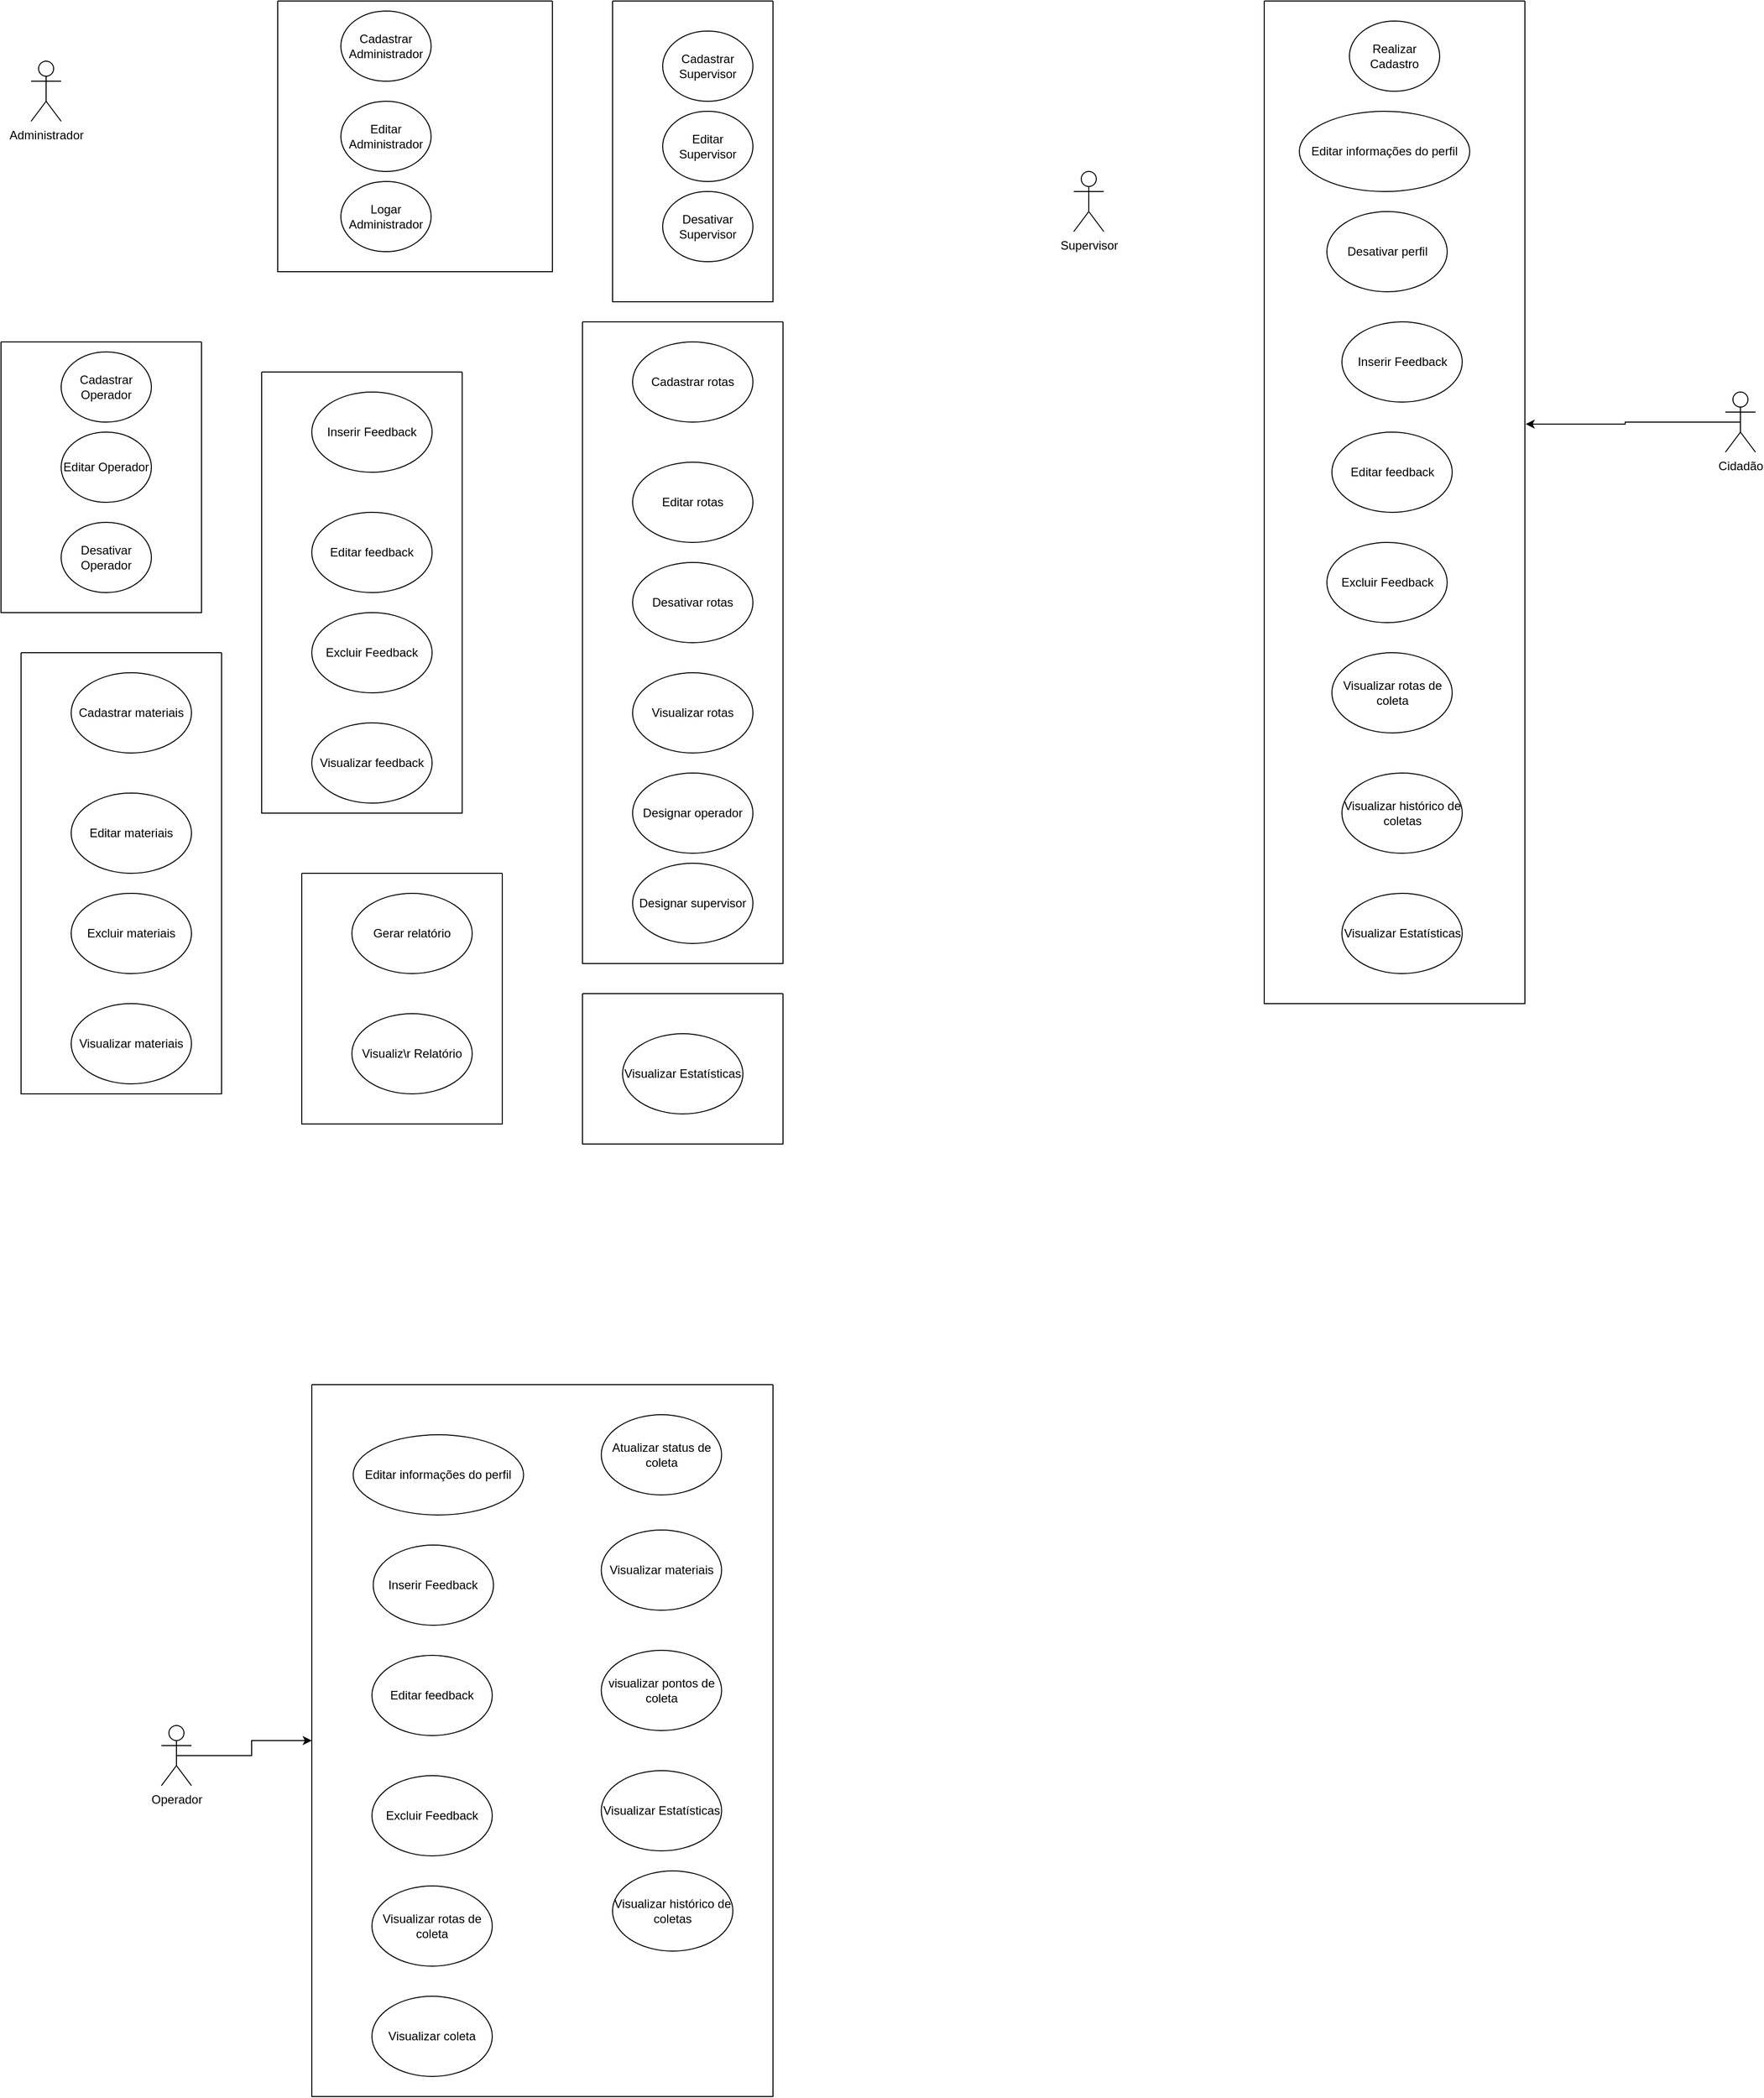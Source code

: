 <mxfile version="24.8.3">
  <diagram name="Página-1" id="-hNQNOBoWdc49GFBCAFE">
    <mxGraphModel dx="1600" dy="851" grid="1" gridSize="10" guides="1" tooltips="1" connect="1" arrows="1" fold="1" page="1" pageScale="1" pageWidth="3300" pageHeight="4681" math="0" shadow="0">
      <root>
        <mxCell id="0" />
        <mxCell id="1" parent="0" />
        <mxCell id="eNu-A9OQDc99dVDA0O8h-1" value="Administrador" style="shape=umlActor;verticalLabelPosition=bottom;verticalAlign=top;html=1;outlineConnect=0;" parent="1" vertex="1">
          <mxGeometry x="60" y="70" width="30" height="60" as="geometry" />
        </mxCell>
        <mxCell id="eNu-A9OQDc99dVDA0O8h-3" value="Cidadão" style="shape=umlActor;verticalLabelPosition=bottom;verticalAlign=top;html=1;outlineConnect=0;" parent="1" vertex="1">
          <mxGeometry x="1750" y="400" width="30" height="60" as="geometry" />
        </mxCell>
        <mxCell id="vZEjTpDBOFY25wOexT_T-3" value="Cadastrar Supervisor" style="ellipse;whiteSpace=wrap;html=1;" parent="1" vertex="1">
          <mxGeometry x="690" y="40" width="90" height="70" as="geometry" />
        </mxCell>
        <mxCell id="vZEjTpDBOFY25wOexT_T-10" value="Editar Supervisor" style="ellipse;whiteSpace=wrap;html=1;" parent="1" vertex="1">
          <mxGeometry x="690" y="120" width="90" height="70" as="geometry" />
        </mxCell>
        <mxCell id="vZEjTpDBOFY25wOexT_T-11" value="Desativar Supervisor" style="ellipse;whiteSpace=wrap;html=1;" parent="1" vertex="1">
          <mxGeometry x="690" y="200" width="90" height="70" as="geometry" />
        </mxCell>
        <mxCell id="vZEjTpDBOFY25wOexT_T-14" value="" style="swimlane;startSize=0;" parent="1" vertex="1">
          <mxGeometry x="306" y="10" width="274" height="270" as="geometry" />
        </mxCell>
        <mxCell id="vZEjTpDBOFY25wOexT_T-8" value="Logar Administrador" style="ellipse;whiteSpace=wrap;html=1;" parent="vZEjTpDBOFY25wOexT_T-14" vertex="1">
          <mxGeometry x="63" y="180" width="90" height="70" as="geometry" />
        </mxCell>
        <mxCell id="vZEjTpDBOFY25wOexT_T-6" value="Editar Administrador" style="ellipse;whiteSpace=wrap;html=1;" parent="vZEjTpDBOFY25wOexT_T-14" vertex="1">
          <mxGeometry x="63" y="100" width="90" height="70" as="geometry" />
        </mxCell>
        <mxCell id="vZEjTpDBOFY25wOexT_T-1" value="Cadastrar Administrador" style="ellipse;whiteSpace=wrap;html=1;" parent="vZEjTpDBOFY25wOexT_T-14" vertex="1">
          <mxGeometry x="63" y="10" width="90" height="70" as="geometry" />
        </mxCell>
        <mxCell id="vZEjTpDBOFY25wOexT_T-17" value="" style="swimlane;startSize=0;" parent="1" vertex="1">
          <mxGeometry x="30" y="350" width="200" height="270" as="geometry" />
        </mxCell>
        <mxCell id="vZEjTpDBOFY25wOexT_T-12" value="Desativar Operador" style="ellipse;whiteSpace=wrap;html=1;" parent="vZEjTpDBOFY25wOexT_T-17" vertex="1">
          <mxGeometry x="60" y="180" width="90" height="70" as="geometry" />
        </mxCell>
        <mxCell id="vZEjTpDBOFY25wOexT_T-9" value="Editar Operador" style="ellipse;whiteSpace=wrap;html=1;" parent="vZEjTpDBOFY25wOexT_T-17" vertex="1">
          <mxGeometry x="60" y="90" width="90" height="70" as="geometry" />
        </mxCell>
        <mxCell id="vZEjTpDBOFY25wOexT_T-2" value="Cadastrar Operador" style="ellipse;whiteSpace=wrap;html=1;" parent="vZEjTpDBOFY25wOexT_T-17" vertex="1">
          <mxGeometry x="60" y="10" width="90" height="70" as="geometry" />
        </mxCell>
        <mxCell id="nr1bMBN_gZwiYWZxmawI-7" value="Inserir Feedback" style="ellipse;whiteSpace=wrap;html=1;" vertex="1" parent="1">
          <mxGeometry x="340" y="400" width="120" height="80" as="geometry" />
        </mxCell>
        <mxCell id="nr1bMBN_gZwiYWZxmawI-8" value="Editar feedback" style="ellipse;whiteSpace=wrap;html=1;" vertex="1" parent="1">
          <mxGeometry x="340" y="520" width="120" height="80" as="geometry" />
        </mxCell>
        <mxCell id="nr1bMBN_gZwiYWZxmawI-9" value="Excluir Feedback" style="ellipse;whiteSpace=wrap;html=1;" vertex="1" parent="1">
          <mxGeometry x="340" y="620" width="120" height="80" as="geometry" />
        </mxCell>
        <mxCell id="nr1bMBN_gZwiYWZxmawI-11" value="" style="swimlane;startSize=0;" vertex="1" parent="1">
          <mxGeometry x="1290" y="10" width="260" height="1000" as="geometry" />
        </mxCell>
        <mxCell id="vZEjTpDBOFY25wOexT_T-4" value="Realizar Cadastro" style="ellipse;whiteSpace=wrap;html=1;" parent="nr1bMBN_gZwiYWZxmawI-11" vertex="1">
          <mxGeometry x="85" y="20" width="90" height="70" as="geometry" />
        </mxCell>
        <mxCell id="nr1bMBN_gZwiYWZxmawI-3" value="Inserir Feedback" style="ellipse;whiteSpace=wrap;html=1;" vertex="1" parent="nr1bMBN_gZwiYWZxmawI-11">
          <mxGeometry x="77.5" y="320" width="120" height="80" as="geometry" />
        </mxCell>
        <mxCell id="nr1bMBN_gZwiYWZxmawI-4" value="Visualizar rotas de coleta" style="ellipse;whiteSpace=wrap;html=1;" vertex="1" parent="nr1bMBN_gZwiYWZxmawI-11">
          <mxGeometry x="67.5" y="650" width="120" height="80" as="geometry" />
        </mxCell>
        <mxCell id="nr1bMBN_gZwiYWZxmawI-6" value="Excluir Feedback" style="ellipse;whiteSpace=wrap;html=1;" vertex="1" parent="nr1bMBN_gZwiYWZxmawI-11">
          <mxGeometry x="62.5" y="540" width="120" height="80" as="geometry" />
        </mxCell>
        <mxCell id="nr1bMBN_gZwiYWZxmawI-5" value="Editar feedback" style="ellipse;whiteSpace=wrap;html=1;" vertex="1" parent="nr1bMBN_gZwiYWZxmawI-11">
          <mxGeometry x="67.5" y="430" width="120" height="80" as="geometry" />
        </mxCell>
        <mxCell id="nr1bMBN_gZwiYWZxmawI-45" value="Editar informações do perfil" style="ellipse;whiteSpace=wrap;html=1;" vertex="1" parent="nr1bMBN_gZwiYWZxmawI-11">
          <mxGeometry x="35" y="110" width="170" height="80" as="geometry" />
        </mxCell>
        <mxCell id="nr1bMBN_gZwiYWZxmawI-46" value="Desativar perfil" style="ellipse;whiteSpace=wrap;html=1;" vertex="1" parent="nr1bMBN_gZwiYWZxmawI-11">
          <mxGeometry x="62.5" y="210" width="120" height="80" as="geometry" />
        </mxCell>
        <mxCell id="nr1bMBN_gZwiYWZxmawI-48" value="Visualizar histórico de coletas" style="ellipse;whiteSpace=wrap;html=1;" vertex="1" parent="nr1bMBN_gZwiYWZxmawI-11">
          <mxGeometry x="77.5" y="770" width="120" height="80" as="geometry" />
        </mxCell>
        <mxCell id="nr1bMBN_gZwiYWZxmawI-49" value="Visualiza&lt;span style=&quot;background-color: initial;&quot;&gt;r Estatísticas&lt;/span&gt;" style="ellipse;whiteSpace=wrap;html=1;" vertex="1" parent="nr1bMBN_gZwiYWZxmawI-11">
          <mxGeometry x="77.5" y="890" width="120" height="80" as="geometry" />
        </mxCell>
        <mxCell id="nr1bMBN_gZwiYWZxmawI-12" value="Visualizar feedback" style="ellipse;whiteSpace=wrap;html=1;" vertex="1" parent="1">
          <mxGeometry x="340" y="730" width="120" height="80" as="geometry" />
        </mxCell>
        <mxCell id="nr1bMBN_gZwiYWZxmawI-13" value="" style="swimlane;startSize=0;" vertex="1" parent="1">
          <mxGeometry x="640" y="10" width="160" height="300" as="geometry" />
        </mxCell>
        <mxCell id="nr1bMBN_gZwiYWZxmawI-14" value="" style="swimlane;startSize=0;" vertex="1" parent="1">
          <mxGeometry x="290" y="380" width="200" height="440" as="geometry" />
        </mxCell>
        <mxCell id="nr1bMBN_gZwiYWZxmawI-15" value="Cadastrar materiais" style="ellipse;whiteSpace=wrap;html=1;" vertex="1" parent="1">
          <mxGeometry x="100" y="680" width="120" height="80" as="geometry" />
        </mxCell>
        <mxCell id="nr1bMBN_gZwiYWZxmawI-16" value="Editar materiais" style="ellipse;whiteSpace=wrap;html=1;" vertex="1" parent="1">
          <mxGeometry x="100" y="800" width="120" height="80" as="geometry" />
        </mxCell>
        <mxCell id="nr1bMBN_gZwiYWZxmawI-17" value="Excluir materiais" style="ellipse;whiteSpace=wrap;html=1;" vertex="1" parent="1">
          <mxGeometry x="100" y="900" width="120" height="80" as="geometry" />
        </mxCell>
        <mxCell id="nr1bMBN_gZwiYWZxmawI-18" value="Visualizar materiais" style="ellipse;whiteSpace=wrap;html=1;" vertex="1" parent="1">
          <mxGeometry x="100" y="1010" width="120" height="80" as="geometry" />
        </mxCell>
        <mxCell id="nr1bMBN_gZwiYWZxmawI-19" value="" style="swimlane;startSize=0;" vertex="1" parent="1">
          <mxGeometry x="50" y="660" width="200" height="440" as="geometry" />
        </mxCell>
        <mxCell id="nr1bMBN_gZwiYWZxmawI-20" value="Cadastrar rotas" style="ellipse;whiteSpace=wrap;html=1;" vertex="1" parent="1">
          <mxGeometry x="660" y="350" width="120" height="80" as="geometry" />
        </mxCell>
        <mxCell id="nr1bMBN_gZwiYWZxmawI-21" value="Editar rotas" style="ellipse;whiteSpace=wrap;html=1;" vertex="1" parent="1">
          <mxGeometry x="660" y="470" width="120" height="80" as="geometry" />
        </mxCell>
        <mxCell id="nr1bMBN_gZwiYWZxmawI-22" value="Desativar&amp;nbsp;&lt;span style=&quot;background-color: initial;&quot;&gt;rotas&lt;/span&gt;" style="ellipse;whiteSpace=wrap;html=1;" vertex="1" parent="1">
          <mxGeometry x="660" y="570" width="120" height="80" as="geometry" />
        </mxCell>
        <mxCell id="nr1bMBN_gZwiYWZxmawI-23" value="Visualizar rotas" style="ellipse;whiteSpace=wrap;html=1;" vertex="1" parent="1">
          <mxGeometry x="660" y="680" width="120" height="80" as="geometry" />
        </mxCell>
        <mxCell id="nr1bMBN_gZwiYWZxmawI-24" value="" style="swimlane;startSize=0;" vertex="1" parent="1">
          <mxGeometry x="610" y="330" width="200" height="640" as="geometry" />
        </mxCell>
        <mxCell id="nr1bMBN_gZwiYWZxmawI-27" value="Designar operador" style="ellipse;whiteSpace=wrap;html=1;" vertex="1" parent="nr1bMBN_gZwiYWZxmawI-24">
          <mxGeometry x="50" y="450" width="120" height="80" as="geometry" />
        </mxCell>
        <mxCell id="nr1bMBN_gZwiYWZxmawI-28" value="Designar supervisor" style="ellipse;whiteSpace=wrap;html=1;" vertex="1" parent="nr1bMBN_gZwiYWZxmawI-24">
          <mxGeometry x="50" y="540" width="120" height="80" as="geometry" />
        </mxCell>
        <mxCell id="nr1bMBN_gZwiYWZxmawI-29" value="Gerar relatório" style="ellipse;whiteSpace=wrap;html=1;" vertex="1" parent="1">
          <mxGeometry x="380" y="900" width="120" height="80" as="geometry" />
        </mxCell>
        <mxCell id="nr1bMBN_gZwiYWZxmawI-30" value="Visualiz\r Relatório" style="ellipse;whiteSpace=wrap;html=1;" vertex="1" parent="1">
          <mxGeometry x="380" y="1020" width="120" height="80" as="geometry" />
        </mxCell>
        <mxCell id="nr1bMBN_gZwiYWZxmawI-33" value="" style="swimlane;startSize=0;" vertex="1" parent="1">
          <mxGeometry x="330" y="880" width="200" height="250" as="geometry" />
        </mxCell>
        <mxCell id="nr1bMBN_gZwiYWZxmawI-37" value="" style="swimlane;startSize=0;" vertex="1" parent="1">
          <mxGeometry x="610" y="1000" width="200" height="150" as="geometry" />
        </mxCell>
        <mxCell id="nr1bMBN_gZwiYWZxmawI-36" value="Visualiza&lt;span style=&quot;background-color: initial;&quot;&gt;r Estatísticas&lt;/span&gt;" style="ellipse;whiteSpace=wrap;html=1;" vertex="1" parent="nr1bMBN_gZwiYWZxmawI-37">
          <mxGeometry x="40" y="40" width="120" height="80" as="geometry" />
        </mxCell>
        <mxCell id="nr1bMBN_gZwiYWZxmawI-64" style="edgeStyle=orthogonalEdgeStyle;rounded=0;orthogonalLoop=1;jettySize=auto;html=1;exitX=0.5;exitY=0.5;exitDx=0;exitDy=0;exitPerimeter=0;entryX=0;entryY=0.5;entryDx=0;entryDy=0;" edge="1" parent="1" source="nr1bMBN_gZwiYWZxmawI-38" target="nr1bMBN_gZwiYWZxmawI-51">
          <mxGeometry relative="1" as="geometry" />
        </mxCell>
        <mxCell id="nr1bMBN_gZwiYWZxmawI-38" value="Operador&lt;div&gt;&lt;br&gt;&lt;/div&gt;" style="shape=umlActor;verticalLabelPosition=bottom;verticalAlign=top;html=1;outlineConnect=0;" vertex="1" parent="1">
          <mxGeometry x="190" y="1730" width="30" height="60" as="geometry" />
        </mxCell>
        <mxCell id="nr1bMBN_gZwiYWZxmawI-39" value="Supervisor" style="shape=umlActor;verticalLabelPosition=bottom;verticalAlign=top;html=1;outlineConnect=0;" vertex="1" parent="1">
          <mxGeometry x="1100" y="180" width="30" height="60" as="geometry" />
        </mxCell>
        <mxCell id="nr1bMBN_gZwiYWZxmawI-50" style="edgeStyle=orthogonalEdgeStyle;rounded=0;orthogonalLoop=1;jettySize=auto;html=1;exitX=0.5;exitY=0.5;exitDx=0;exitDy=0;exitPerimeter=0;entryX=1.003;entryY=0.422;entryDx=0;entryDy=0;entryPerimeter=0;" edge="1" parent="1" source="eNu-A9OQDc99dVDA0O8h-3" target="nr1bMBN_gZwiYWZxmawI-11">
          <mxGeometry relative="1" as="geometry" />
        </mxCell>
        <mxCell id="nr1bMBN_gZwiYWZxmawI-51" value="" style="swimlane;startSize=0;" vertex="1" parent="1">
          <mxGeometry x="340" y="1390" width="460" height="710" as="geometry" />
        </mxCell>
        <mxCell id="nr1bMBN_gZwiYWZxmawI-53" value="Inserir Feedback" style="ellipse;whiteSpace=wrap;html=1;" vertex="1" parent="nr1bMBN_gZwiYWZxmawI-51">
          <mxGeometry x="61.25" y="160" width="120" height="80" as="geometry" />
        </mxCell>
        <mxCell id="nr1bMBN_gZwiYWZxmawI-54" value="Visualizar rotas de coleta" style="ellipse;whiteSpace=wrap;html=1;" vertex="1" parent="nr1bMBN_gZwiYWZxmawI-51">
          <mxGeometry x="60" y="500" width="120" height="80" as="geometry" />
        </mxCell>
        <mxCell id="nr1bMBN_gZwiYWZxmawI-55" value="Excluir Feedback" style="ellipse;whiteSpace=wrap;html=1;" vertex="1" parent="nr1bMBN_gZwiYWZxmawI-51">
          <mxGeometry x="60" y="390" width="120" height="80" as="geometry" />
        </mxCell>
        <mxCell id="nr1bMBN_gZwiYWZxmawI-56" value="Editar feedback" style="ellipse;whiteSpace=wrap;html=1;" vertex="1" parent="nr1bMBN_gZwiYWZxmawI-51">
          <mxGeometry x="60" y="270" width="120" height="80" as="geometry" />
        </mxCell>
        <mxCell id="nr1bMBN_gZwiYWZxmawI-57" value="Editar informações do perfil" style="ellipse;whiteSpace=wrap;html=1;" vertex="1" parent="nr1bMBN_gZwiYWZxmawI-51">
          <mxGeometry x="41.25" y="50" width="170" height="80" as="geometry" />
        </mxCell>
        <mxCell id="nr1bMBN_gZwiYWZxmawI-59" value="Visualizar histórico de coletas" style="ellipse;whiteSpace=wrap;html=1;" vertex="1" parent="nr1bMBN_gZwiYWZxmawI-51">
          <mxGeometry x="300" y="485" width="120" height="80" as="geometry" />
        </mxCell>
        <mxCell id="nr1bMBN_gZwiYWZxmawI-60" value="Visualiza&lt;span style=&quot;background-color: initial;&quot;&gt;r Estatísticas&lt;/span&gt;" style="ellipse;whiteSpace=wrap;html=1;" vertex="1" parent="nr1bMBN_gZwiYWZxmawI-51">
          <mxGeometry x="288.75" y="385" width="120" height="80" as="geometry" />
        </mxCell>
        <mxCell id="nr1bMBN_gZwiYWZxmawI-61" value="Atualizar status de coleta" style="ellipse;whiteSpace=wrap;html=1;" vertex="1" parent="nr1bMBN_gZwiYWZxmawI-51">
          <mxGeometry x="288.75" y="30" width="120" height="80" as="geometry" />
        </mxCell>
        <mxCell id="nr1bMBN_gZwiYWZxmawI-62" value="Visualizar materiais" style="ellipse;whiteSpace=wrap;html=1;" vertex="1" parent="nr1bMBN_gZwiYWZxmawI-51">
          <mxGeometry x="288.75" y="145" width="120" height="80" as="geometry" />
        </mxCell>
        <mxCell id="nr1bMBN_gZwiYWZxmawI-63" value="visualizar pontos de coleta" style="ellipse;whiteSpace=wrap;html=1;" vertex="1" parent="nr1bMBN_gZwiYWZxmawI-51">
          <mxGeometry x="288.75" y="265" width="120" height="80" as="geometry" />
        </mxCell>
        <mxCell id="nr1bMBN_gZwiYWZxmawI-65" value="Visualizar coleta" style="ellipse;whiteSpace=wrap;html=1;" vertex="1" parent="nr1bMBN_gZwiYWZxmawI-51">
          <mxGeometry x="60" y="610" width="120" height="80" as="geometry" />
        </mxCell>
      </root>
    </mxGraphModel>
  </diagram>
</mxfile>
